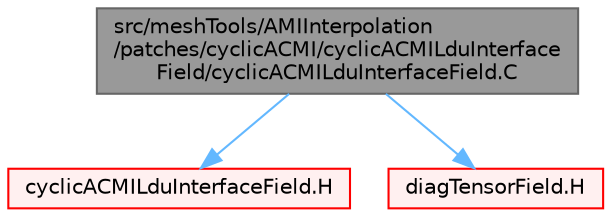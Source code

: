 digraph "src/meshTools/AMIInterpolation/patches/cyclicACMI/cyclicACMILduInterfaceField/cyclicACMILduInterfaceField.C"
{
 // LATEX_PDF_SIZE
  bgcolor="transparent";
  edge [fontname=Helvetica,fontsize=10,labelfontname=Helvetica,labelfontsize=10];
  node [fontname=Helvetica,fontsize=10,shape=box,height=0.2,width=0.4];
  Node1 [id="Node000001",label="src/meshTools/AMIInterpolation\l/patches/cyclicACMI/cyclicACMILduInterface\lField/cyclicACMILduInterfaceField.C",height=0.2,width=0.4,color="gray40", fillcolor="grey60", style="filled", fontcolor="black",tooltip=" "];
  Node1 -> Node2 [id="edge1_Node000001_Node000002",color="steelblue1",style="solid",tooltip=" "];
  Node2 [id="Node000002",label="cyclicACMILduInterfaceField.H",height=0.2,width=0.4,color="red", fillcolor="#FFF0F0", style="filled",URL="$cyclicACMILduInterfaceField_8H.html",tooltip=" "];
  Node1 -> Node189 [id="edge2_Node000001_Node000189",color="steelblue1",style="solid",tooltip=" "];
  Node189 [id="Node000189",label="diagTensorField.H",height=0.2,width=0.4,color="red", fillcolor="#FFF0F0", style="filled",URL="$diagTensorField_8H.html",tooltip=" "];
}
